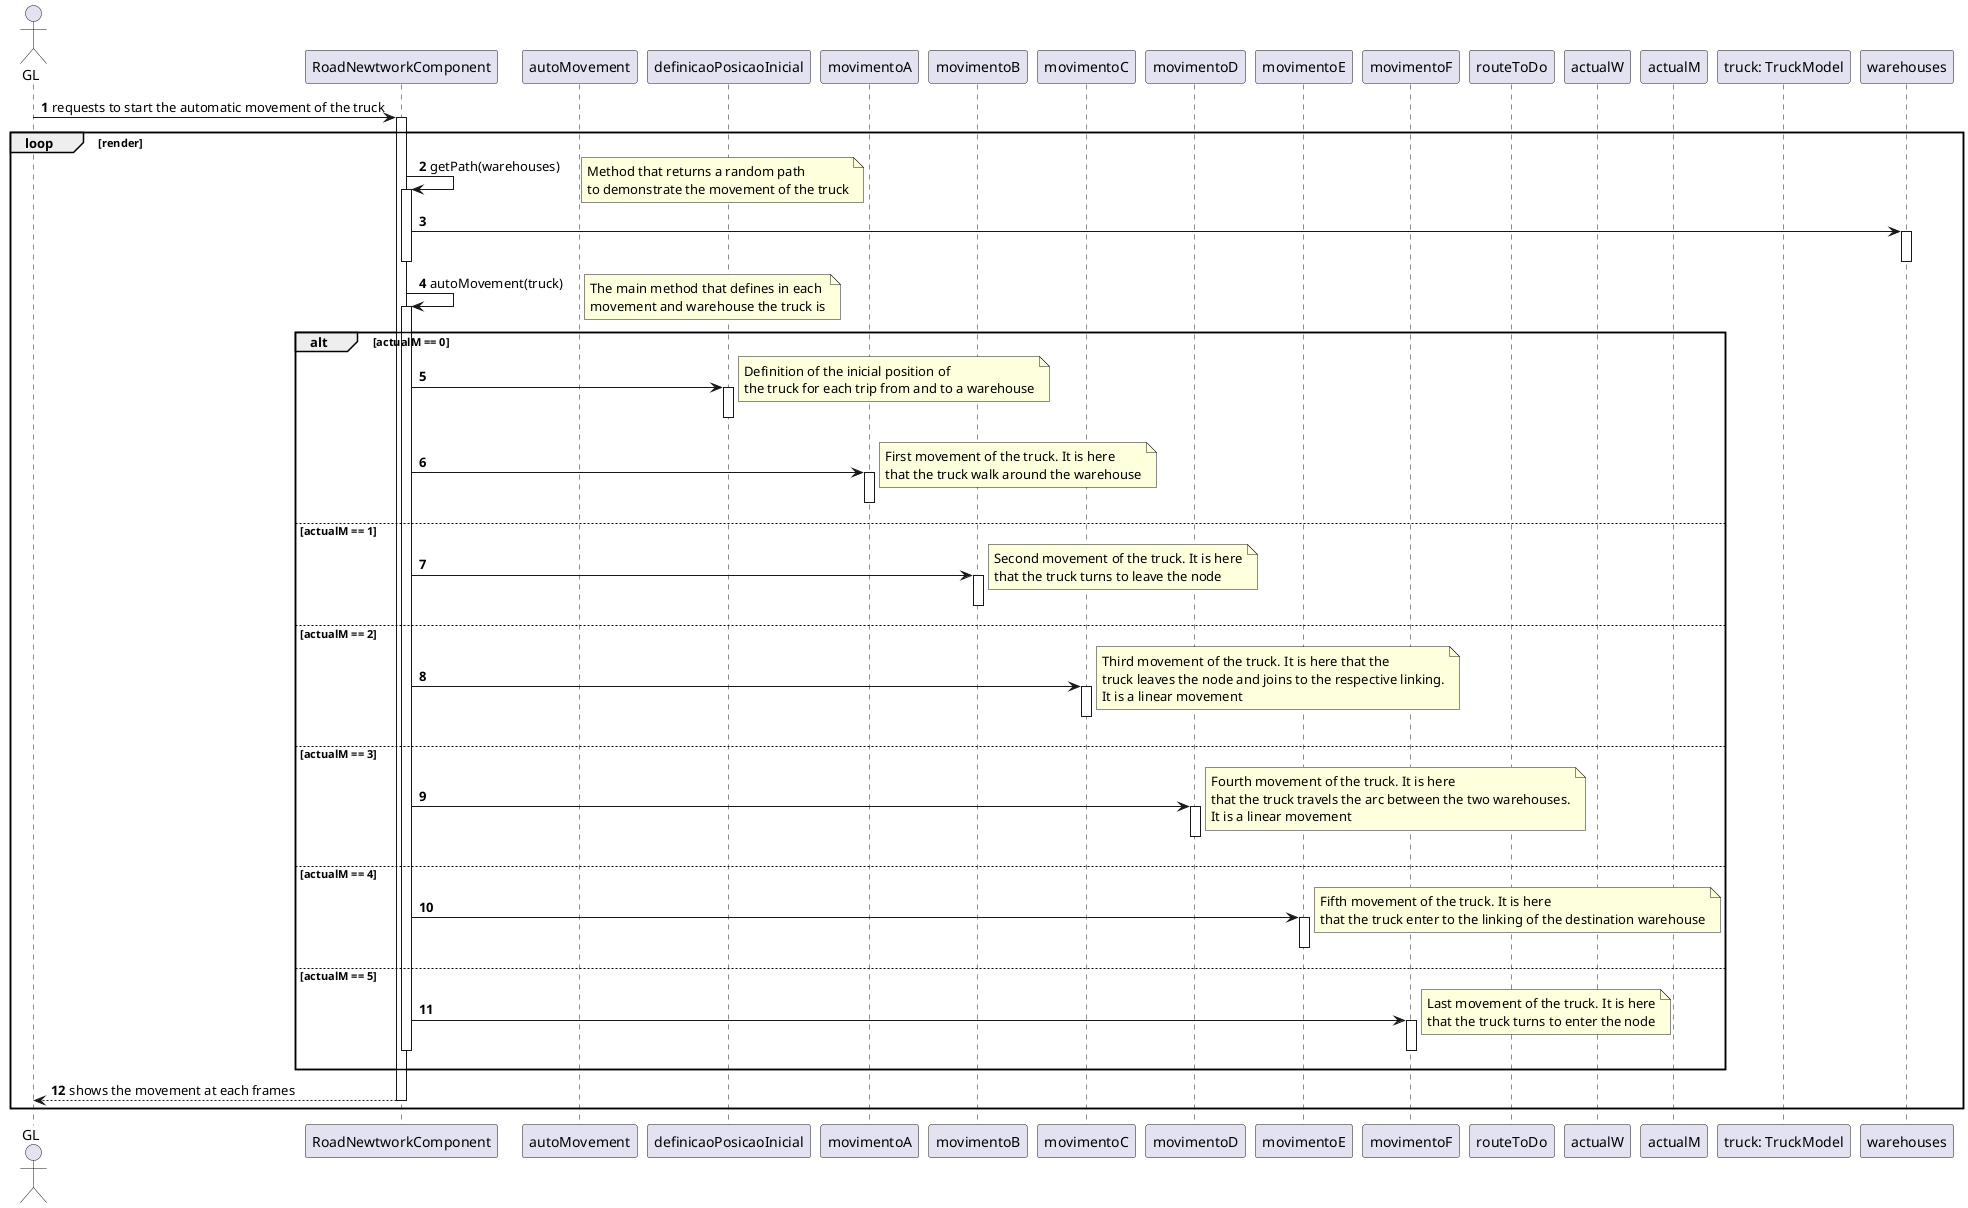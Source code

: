 @startuml
'https://plantuml.com/sequence-diagram

autonumber
actor "GL" as GL
participant "RoadNewtworkComponent" as COMP
participant "autoMovement" as AUTO
participant "definicaoPosicaoInicial" as POS
participant "movimentoA" as MA 
participant "movimentoB" as MB 
participant "movimentoC" as MC 
participant "movimentoD" as MD 
participant "movimentoE" as ME 
participant "movimentoF" as MF 
participant "routeToDo" as ROUTE
participant "actualW" as AW
participant "actualM" as AM
participant "truck: TruckModel" as TRUCK
participant "warehouses" as WS


GL-> COMP : requests to start the automatic movement of the truck
activate COMP
loop render
COMP -> COMP : getPath(warehouses)
activate COMP
note right
 Method that returns a random path
 to demonstrate the movement of the truck
end note
COMP -> WS
activate WS
deactivate WS
deactivate COMP
COMP -> COMP : autoMovement(truck)
note right
 The main method that defines in each
 movement and warehouse the truck is
end note
activate COMP
alt actualM == 0
COMP -> POS
note right
 Definition of the inicial position of
 the truck for each trip from and to a warehouse
end note
activate POS
deactivate POS
COMP -> MA
activate MA
note right
 First movement of the truck. It is here
 that the truck walk around the warehouse
end note
deactivate MA
else actualM == 1
COMP -> MB
activate MB
note right
 Second movement of the truck. It is here
 that the truck turns to leave the node
end note
deactivate MB
else actualM == 2
COMP -> MC
activate MC
note right
 Third movement of the truck. It is here that the
 truck leaves the node and joins to the respective linking.
 It is a linear movement
end note
deactivate MC
else actualM == 3
COMP -> MD
activate MD
note right
 Fourth movement of the truck. It is here
 that the truck travels the arc between the two warehouses.
 It is a linear movement
end note
deactivate MD
else actualM == 4
COMP -> ME
activate ME
note right
 Fifth movement of the truck. It is here
 that the truck enter to the linking of the destination warehouse
end note
deactivate ME
else actualM == 5
COMP -> MF
activate MF
note right
 Last movement of the truck. It is here
 that the truck turns to enter the node
end note
deactivate MF
deactivate COMP
end
COMP --> GL: shows the movement at each frames
deactivate COMP
end


@enduml